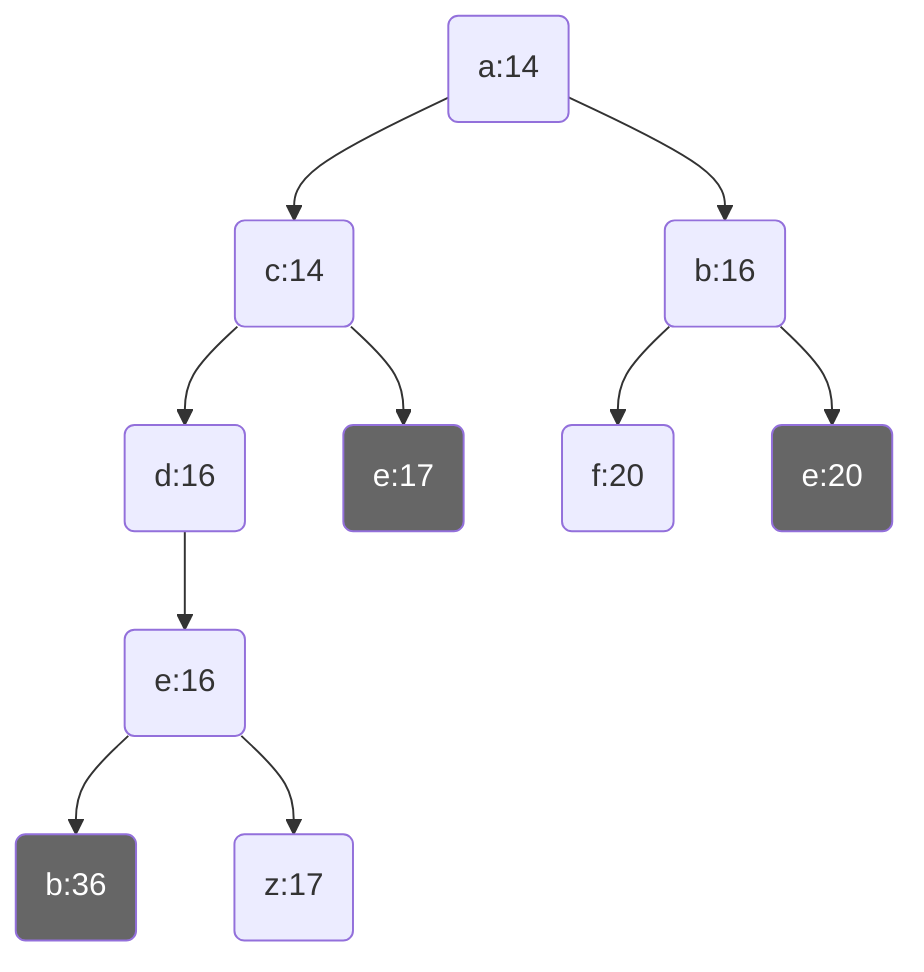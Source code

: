 flowchart TD
    classDef removed fill:#666,color:#fff;
    
    a(a:14) --> b(b:16)
    a(a:14) --> c(c:14)

    c(c:14) --> d(d:16)
    c(c:14) --> e(e:17):::removed

    b(b:16) --> f(f:20)
    b(b:16) --> e1(e:20):::removed
    
    d(d:16) --> e2(e:16)

    e2(e:16) --> b1(b:36):::removed
    e2(e:16) --> z(z:17)